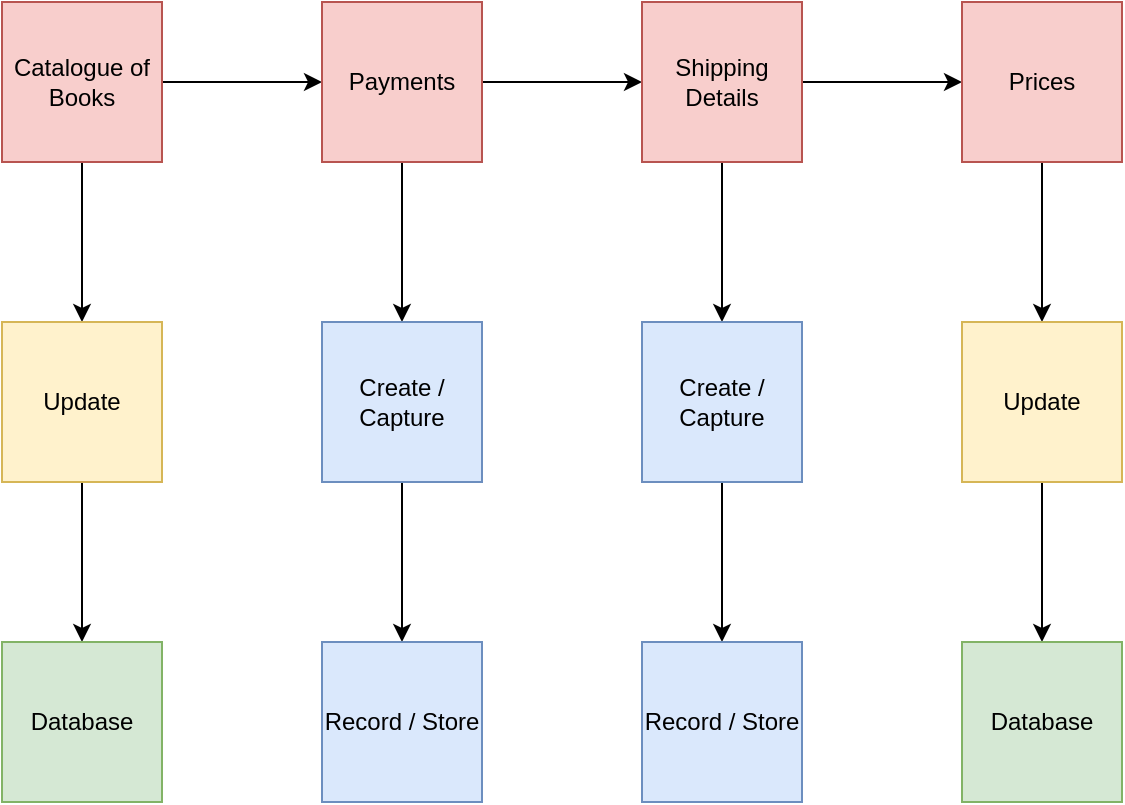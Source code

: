 <mxfile version="11.3.0" type="device" pages="1"><diagram id="KoSebWKLJtrb5U5GkBVR" name="Page-1"><mxGraphModel dx="1408" dy="753" grid="1" gridSize="10" guides="1" tooltips="1" connect="1" arrows="1" fold="1" page="1" pageScale="1" pageWidth="850" pageHeight="1100" math="0" shadow="0"><root><mxCell id="0"/><mxCell id="1" parent="0"/><mxCell id="fhtgExK1Re5_ZSzndbqP-5" value="" style="edgeStyle=orthogonalEdgeStyle;rounded=0;orthogonalLoop=1;jettySize=auto;html=1;" edge="1" parent="1" source="fhtgExK1Re5_ZSzndbqP-1" target="fhtgExK1Re5_ZSzndbqP-4"><mxGeometry relative="1" as="geometry"/></mxCell><mxCell id="fhtgExK1Re5_ZSzndbqP-9" value="" style="edgeStyle=orthogonalEdgeStyle;rounded=0;orthogonalLoop=1;jettySize=auto;html=1;" edge="1" parent="1" source="fhtgExK1Re5_ZSzndbqP-1" target="fhtgExK1Re5_ZSzndbqP-8"><mxGeometry relative="1" as="geometry"/></mxCell><mxCell id="fhtgExK1Re5_ZSzndbqP-1" value="Catalogue of Books" style="whiteSpace=wrap;html=1;aspect=fixed;fillColor=#f8cecc;strokeColor=#b85450;" vertex="1" parent="1"><mxGeometry x="20" y="20" width="80" height="80" as="geometry"/></mxCell><mxCell id="fhtgExK1Re5_ZSzndbqP-26" value="" style="edgeStyle=orthogonalEdgeStyle;rounded=0;orthogonalLoop=1;jettySize=auto;html=1;" edge="1" parent="1" source="fhtgExK1Re5_ZSzndbqP-8" target="fhtgExK1Re5_ZSzndbqP-25"><mxGeometry relative="1" as="geometry"/></mxCell><mxCell id="fhtgExK1Re5_ZSzndbqP-8" value="Update" style="whiteSpace=wrap;html=1;aspect=fixed;fillColor=#fff2cc;strokeColor=#d6b656;" vertex="1" parent="1"><mxGeometry x="20" y="180" width="80" height="80" as="geometry"/></mxCell><mxCell id="fhtgExK1Re5_ZSzndbqP-25" value="Database" style="whiteSpace=wrap;html=1;aspect=fixed;fillColor=#d5e8d4;strokeColor=#82b366;" vertex="1" parent="1"><mxGeometry x="20" y="340" width="80" height="80" as="geometry"/></mxCell><mxCell id="fhtgExK1Re5_ZSzndbqP-7" value="" style="edgeStyle=orthogonalEdgeStyle;rounded=0;orthogonalLoop=1;jettySize=auto;html=1;" edge="1" parent="1" source="fhtgExK1Re5_ZSzndbqP-4" target="fhtgExK1Re5_ZSzndbqP-6"><mxGeometry relative="1" as="geometry"/></mxCell><mxCell id="fhtgExK1Re5_ZSzndbqP-17" value="" style="edgeStyle=orthogonalEdgeStyle;rounded=0;orthogonalLoop=1;jettySize=auto;html=1;" edge="1" parent="1" source="fhtgExK1Re5_ZSzndbqP-4" target="fhtgExK1Re5_ZSzndbqP-16"><mxGeometry relative="1" as="geometry"/></mxCell><mxCell id="fhtgExK1Re5_ZSzndbqP-4" value="Payments" style="whiteSpace=wrap;html=1;aspect=fixed;fillColor=#f8cecc;strokeColor=#b85450;" vertex="1" parent="1"><mxGeometry x="180" y="20" width="80" height="80" as="geometry"/></mxCell><mxCell id="fhtgExK1Re5_ZSzndbqP-20" value="" style="edgeStyle=orthogonalEdgeStyle;rounded=0;orthogonalLoop=1;jettySize=auto;html=1;" edge="1" parent="1" source="fhtgExK1Re5_ZSzndbqP-16" target="fhtgExK1Re5_ZSzndbqP-19"><mxGeometry relative="1" as="geometry"/></mxCell><mxCell id="fhtgExK1Re5_ZSzndbqP-16" value="Create / Capture" style="whiteSpace=wrap;html=1;aspect=fixed;fillColor=#dae8fc;strokeColor=#6c8ebf;" vertex="1" parent="1"><mxGeometry x="180" y="180" width="80" height="80" as="geometry"/></mxCell><mxCell id="fhtgExK1Re5_ZSzndbqP-19" value="Record / Store" style="whiteSpace=wrap;html=1;aspect=fixed;fillColor=#dae8fc;strokeColor=#6c8ebf;" vertex="1" parent="1"><mxGeometry x="180" y="340" width="80" height="80" as="geometry"/></mxCell><mxCell id="fhtgExK1Re5_ZSzndbqP-11" value="" style="edgeStyle=orthogonalEdgeStyle;rounded=0;orthogonalLoop=1;jettySize=auto;html=1;" edge="1" parent="1" source="fhtgExK1Re5_ZSzndbqP-6" target="fhtgExK1Re5_ZSzndbqP-10"><mxGeometry relative="1" as="geometry"/></mxCell><mxCell id="fhtgExK1Re5_ZSzndbqP-15" value="" style="edgeStyle=orthogonalEdgeStyle;rounded=0;orthogonalLoop=1;jettySize=auto;html=1;" edge="1" parent="1" source="fhtgExK1Re5_ZSzndbqP-6" target="fhtgExK1Re5_ZSzndbqP-14"><mxGeometry relative="1" as="geometry"/></mxCell><mxCell id="fhtgExK1Re5_ZSzndbqP-6" value="Shipping Details" style="whiteSpace=wrap;html=1;aspect=fixed;fillColor=#f8cecc;strokeColor=#b85450;" vertex="1" parent="1"><mxGeometry x="340" y="20" width="80" height="80" as="geometry"/></mxCell><mxCell id="fhtgExK1Re5_ZSzndbqP-22" value="" style="edgeStyle=orthogonalEdgeStyle;rounded=0;orthogonalLoop=1;jettySize=auto;html=1;" edge="1" parent="1" source="fhtgExK1Re5_ZSzndbqP-14" target="fhtgExK1Re5_ZSzndbqP-21"><mxGeometry relative="1" as="geometry"/></mxCell><mxCell id="fhtgExK1Re5_ZSzndbqP-14" value="Create / Capture" style="whiteSpace=wrap;html=1;aspect=fixed;fillColor=#dae8fc;strokeColor=#6c8ebf;" vertex="1" parent="1"><mxGeometry x="340" y="180" width="80" height="80" as="geometry"/></mxCell><mxCell id="fhtgExK1Re5_ZSzndbqP-21" value="Record / Store" style="whiteSpace=wrap;html=1;aspect=fixed;fillColor=#dae8fc;strokeColor=#6c8ebf;" vertex="1" parent="1"><mxGeometry x="340" y="340" width="80" height="80" as="geometry"/></mxCell><mxCell id="fhtgExK1Re5_ZSzndbqP-13" value="" style="edgeStyle=orthogonalEdgeStyle;rounded=0;orthogonalLoop=1;jettySize=auto;html=1;" edge="1" parent="1" source="fhtgExK1Re5_ZSzndbqP-10" target="fhtgExK1Re5_ZSzndbqP-12"><mxGeometry relative="1" as="geometry"/></mxCell><mxCell id="fhtgExK1Re5_ZSzndbqP-10" value="Prices" style="whiteSpace=wrap;html=1;aspect=fixed;fillColor=#f8cecc;strokeColor=#b85450;" vertex="1" parent="1"><mxGeometry x="500" y="20" width="80" height="80" as="geometry"/></mxCell><mxCell id="fhtgExK1Re5_ZSzndbqP-24" value="" style="edgeStyle=orthogonalEdgeStyle;rounded=0;orthogonalLoop=1;jettySize=auto;html=1;" edge="1" parent="1" source="fhtgExK1Re5_ZSzndbqP-12" target="fhtgExK1Re5_ZSzndbqP-23"><mxGeometry relative="1" as="geometry"/></mxCell><mxCell id="fhtgExK1Re5_ZSzndbqP-12" value="Update" style="whiteSpace=wrap;html=1;aspect=fixed;fillColor=#fff2cc;strokeColor=#d6b656;" vertex="1" parent="1"><mxGeometry x="500" y="180" width="80" height="80" as="geometry"/></mxCell><mxCell id="fhtgExK1Re5_ZSzndbqP-23" value="Database" style="whiteSpace=wrap;html=1;aspect=fixed;fillColor=#d5e8d4;strokeColor=#82b366;" vertex="1" parent="1"><mxGeometry x="500" y="340" width="80" height="80" as="geometry"/></mxCell></root></mxGraphModel></diagram></mxfile>